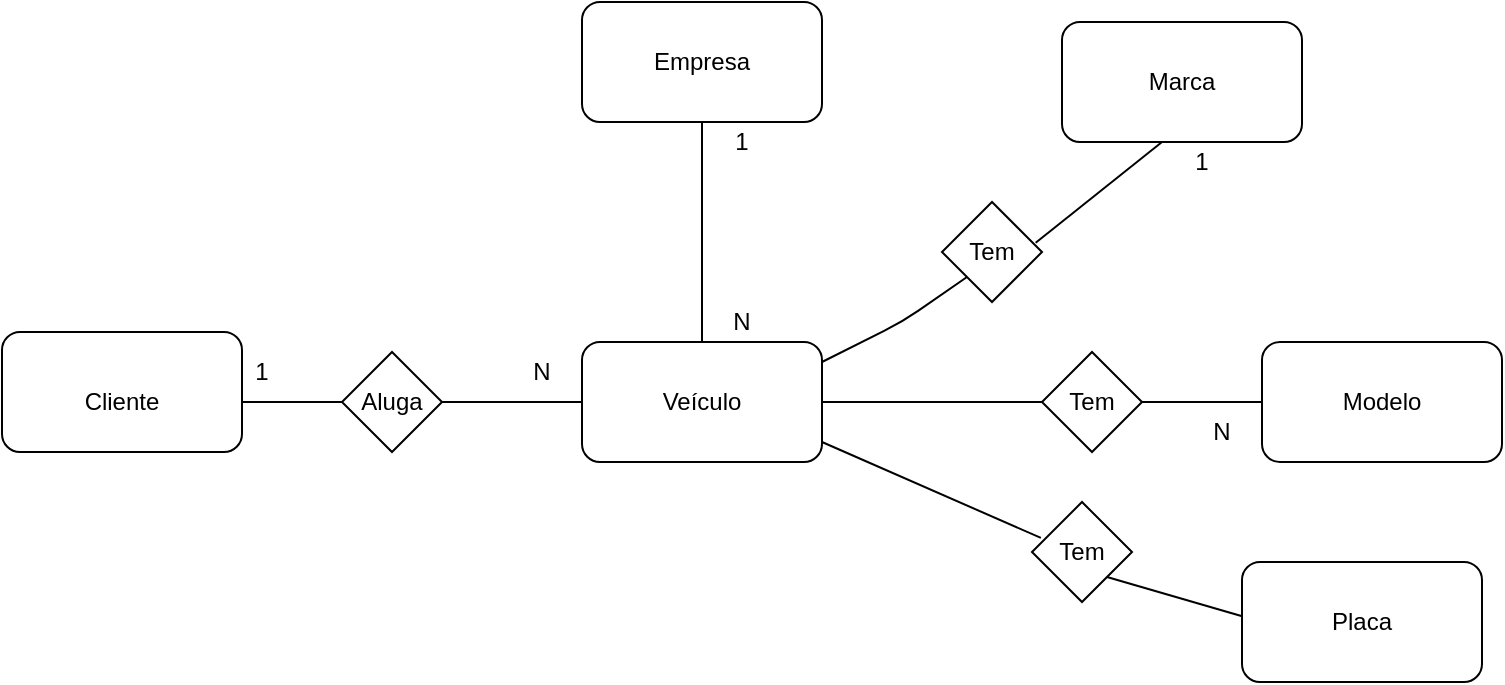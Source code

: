<mxfile version="14.4.2" type="device"><diagram id="Lm6v9CGM8n86qvffNWGu" name="locadora"><mxGraphModel dx="1021" dy="564" grid="1" gridSize="10" guides="1" tooltips="1" connect="1" arrows="1" fold="1" page="1" pageScale="1" pageWidth="827" pageHeight="1169" math="0" shadow="0"><root><mxCell id="0"/><mxCell id="1" parent="0"/><mxCell id="LOPDjL5BUijK9Ycmp0Wd-1" value="" style="rounded=1;whiteSpace=wrap;html=1;" vertex="1" parent="1"><mxGeometry x="320" y="40" width="120" height="60" as="geometry"/></mxCell><mxCell id="LOPDjL5BUijK9Ycmp0Wd-2" value="&lt;div&gt;Empresa&lt;/div&gt;" style="text;html=1;strokeColor=none;fillColor=none;align=center;verticalAlign=middle;whiteSpace=wrap;rounded=0;" vertex="1" parent="1"><mxGeometry x="360" y="60" width="40" height="20" as="geometry"/></mxCell><mxCell id="LOPDjL5BUijK9Ycmp0Wd-3" value="" style="endArrow=none;html=1;entryX=0.5;entryY=1;entryDx=0;entryDy=0;" edge="1" parent="1" target="LOPDjL5BUijK9Ycmp0Wd-1"><mxGeometry width="50" height="50" relative="1" as="geometry"><mxPoint x="380" y="210" as="sourcePoint"/><mxPoint x="440" y="160" as="targetPoint"/></mxGeometry></mxCell><mxCell id="LOPDjL5BUijK9Ycmp0Wd-4" value="&lt;div&gt;1&lt;/div&gt;" style="text;html=1;strokeColor=none;fillColor=none;align=center;verticalAlign=middle;whiteSpace=wrap;rounded=0;" vertex="1" parent="1"><mxGeometry x="380" y="100" width="40" height="20" as="geometry"/></mxCell><mxCell id="LOPDjL5BUijK9Ycmp0Wd-5" value="" style="rounded=1;whiteSpace=wrap;html=1;" vertex="1" parent="1"><mxGeometry x="30" y="205" width="120" height="60" as="geometry"/></mxCell><mxCell id="LOPDjL5BUijK9Ycmp0Wd-6" value="" style="rounded=1;whiteSpace=wrap;html=1;" vertex="1" parent="1"><mxGeometry x="320" y="210" width="120" height="60" as="geometry"/></mxCell><mxCell id="LOPDjL5BUijK9Ycmp0Wd-7" value="Cliente" style="text;html=1;strokeColor=none;fillColor=none;align=center;verticalAlign=middle;whiteSpace=wrap;rounded=0;" vertex="1" parent="1"><mxGeometry x="70" y="230" width="40" height="20" as="geometry"/></mxCell><mxCell id="LOPDjL5BUijK9Ycmp0Wd-8" value="Veículo" style="text;html=1;strokeColor=none;fillColor=none;align=center;verticalAlign=middle;whiteSpace=wrap;rounded=0;" vertex="1" parent="1"><mxGeometry x="360" y="230" width="40" height="20" as="geometry"/></mxCell><mxCell id="LOPDjL5BUijK9Ycmp0Wd-9" value="N" style="text;html=1;strokeColor=none;fillColor=none;align=center;verticalAlign=middle;whiteSpace=wrap;rounded=0;" vertex="1" parent="1"><mxGeometry x="380" y="190" width="40" height="20" as="geometry"/></mxCell><mxCell id="LOPDjL5BUijK9Ycmp0Wd-11" value="" style="endArrow=none;html=1;entryX=1;entryY=1;entryDx=0;entryDy=0;" edge="1" parent="1" target="LOPDjL5BUijK9Ycmp0Wd-24"><mxGeometry width="50" height="50" relative="1" as="geometry"><mxPoint x="440" y="220" as="sourcePoint"/><mxPoint x="530" y="180" as="targetPoint"/><Array as="points"><mxPoint x="480" y="200"/></Array></mxGeometry></mxCell><mxCell id="LOPDjL5BUijK9Ycmp0Wd-14" value="" style="rounded=1;whiteSpace=wrap;html=1;" vertex="1" parent="1"><mxGeometry x="560" y="50" width="120" height="60" as="geometry"/></mxCell><mxCell id="LOPDjL5BUijK9Ycmp0Wd-15" value="Marca" style="text;html=1;strokeColor=none;fillColor=none;align=center;verticalAlign=middle;whiteSpace=wrap;rounded=0;" vertex="1" parent="1"><mxGeometry x="600" y="70" width="40" height="20" as="geometry"/></mxCell><mxCell id="LOPDjL5BUijK9Ycmp0Wd-16" value="1" style="text;html=1;strokeColor=none;fillColor=none;align=center;verticalAlign=middle;whiteSpace=wrap;rounded=0;" vertex="1" parent="1"><mxGeometry x="610" y="110" width="40" height="20" as="geometry"/></mxCell><mxCell id="LOPDjL5BUijK9Ycmp0Wd-17" value="" style="endArrow=none;html=1;" edge="1" parent="1"><mxGeometry width="50" height="50" relative="1" as="geometry"><mxPoint x="440" y="240" as="sourcePoint"/><mxPoint x="550" y="240" as="targetPoint"/></mxGeometry></mxCell><mxCell id="LOPDjL5BUijK9Ycmp0Wd-18" value="" style="rounded=1;whiteSpace=wrap;html=1;" vertex="1" parent="1"><mxGeometry x="660" y="210" width="120" height="60" as="geometry"/></mxCell><mxCell id="LOPDjL5BUijK9Ycmp0Wd-19" value="Modelo" style="text;html=1;strokeColor=none;fillColor=none;align=center;verticalAlign=middle;whiteSpace=wrap;rounded=0;" vertex="1" parent="1"><mxGeometry x="700" y="230" width="40" height="20" as="geometry"/></mxCell><mxCell id="LOPDjL5BUijK9Ycmp0Wd-21" value="" style="endArrow=none;html=1;entryX=0.359;entryY=0.911;entryDx=0;entryDy=0;entryPerimeter=0;" edge="1" parent="1" target="LOPDjL5BUijK9Ycmp0Wd-25"><mxGeometry width="50" height="50" relative="1" as="geometry"><mxPoint x="440" y="260" as="sourcePoint"/><mxPoint x="540" y="310" as="targetPoint"/></mxGeometry></mxCell><mxCell id="LOPDjL5BUijK9Ycmp0Wd-22" value="" style="rhombus;whiteSpace=wrap;html=1;direction=south;" vertex="1" parent="1"><mxGeometry x="550" y="215" width="50" height="50" as="geometry"/></mxCell><mxCell id="LOPDjL5BUijK9Ycmp0Wd-23" style="edgeStyle=none;rounded=0;orthogonalLoop=1;jettySize=auto;html=1;exitX=1;exitY=0;exitDx=0;exitDy=0;" edge="1" parent="1" source="LOPDjL5BUijK9Ycmp0Wd-22" target="LOPDjL5BUijK9Ycmp0Wd-22"><mxGeometry relative="1" as="geometry"/></mxCell><mxCell id="LOPDjL5BUijK9Ycmp0Wd-24" value="" style="rhombus;whiteSpace=wrap;html=1;direction=south;" vertex="1" parent="1"><mxGeometry x="500" y="140" width="50" height="50" as="geometry"/></mxCell><mxCell id="LOPDjL5BUijK9Ycmp0Wd-25" value="" style="rhombus;whiteSpace=wrap;html=1;direction=south;" vertex="1" parent="1"><mxGeometry x="545" y="290" width="50" height="50" as="geometry"/></mxCell><mxCell id="LOPDjL5BUijK9Ycmp0Wd-26" value="" style="endArrow=none;html=1;exitX=0.407;exitY=0.063;exitDx=0;exitDy=0;exitPerimeter=0;" edge="1" parent="1" source="LOPDjL5BUijK9Ycmp0Wd-24"><mxGeometry width="50" height="50" relative="1" as="geometry"><mxPoint x="560" y="160" as="sourcePoint"/><mxPoint x="610" y="110" as="targetPoint"/></mxGeometry></mxCell><mxCell id="LOPDjL5BUijK9Ycmp0Wd-27" value="Tem" style="text;html=1;strokeColor=none;fillColor=none;align=center;verticalAlign=middle;whiteSpace=wrap;rounded=0;" vertex="1" parent="1"><mxGeometry x="505" y="155" width="40" height="20" as="geometry"/></mxCell><mxCell id="LOPDjL5BUijK9Ycmp0Wd-28" value="Tem" style="text;html=1;strokeColor=none;fillColor=none;align=center;verticalAlign=middle;whiteSpace=wrap;rounded=0;" vertex="1" parent="1"><mxGeometry x="555" y="230" width="40" height="20" as="geometry"/></mxCell><mxCell id="LOPDjL5BUijK9Ycmp0Wd-29" value="" style="endArrow=none;html=1;entryX=0;entryY=0.5;entryDx=0;entryDy=0;" edge="1" parent="1" target="LOPDjL5BUijK9Ycmp0Wd-18"><mxGeometry width="50" height="50" relative="1" as="geometry"><mxPoint x="600" y="240" as="sourcePoint"/><mxPoint x="650" y="190" as="targetPoint"/></mxGeometry></mxCell><mxCell id="LOPDjL5BUijK9Ycmp0Wd-30" value="N" style="text;html=1;strokeColor=none;fillColor=none;align=center;verticalAlign=middle;whiteSpace=wrap;rounded=0;" vertex="1" parent="1"><mxGeometry x="620" y="245" width="40" height="20" as="geometry"/></mxCell><mxCell id="LOPDjL5BUijK9Ycmp0Wd-31" value="" style="endArrow=none;html=1;exitX=1;exitY=0;exitDx=0;exitDy=0;" edge="1" parent="1" source="LOPDjL5BUijK9Ycmp0Wd-25"><mxGeometry width="50" height="50" relative="1" as="geometry"><mxPoint x="615" y="350" as="sourcePoint"/><mxPoint x="660" y="350" as="targetPoint"/></mxGeometry></mxCell><mxCell id="LOPDjL5BUijK9Ycmp0Wd-32" value="" style="rounded=1;whiteSpace=wrap;html=1;" vertex="1" parent="1"><mxGeometry x="650" y="320" width="120" height="60" as="geometry"/></mxCell><mxCell id="LOPDjL5BUijK9Ycmp0Wd-33" value="Placa" style="text;html=1;strokeColor=none;fillColor=none;align=center;verticalAlign=middle;whiteSpace=wrap;rounded=0;" vertex="1" parent="1"><mxGeometry x="690" y="340" width="40" height="20" as="geometry"/></mxCell><mxCell id="LOPDjL5BUijK9Ycmp0Wd-34" value="Tem" style="text;html=1;strokeColor=none;fillColor=none;align=center;verticalAlign=middle;whiteSpace=wrap;rounded=0;" vertex="1" parent="1"><mxGeometry x="550" y="305" width="40" height="20" as="geometry"/></mxCell><mxCell id="LOPDjL5BUijK9Ycmp0Wd-36" value="" style="rhombus;whiteSpace=wrap;html=1;direction=south;" vertex="1" parent="1"><mxGeometry x="200" y="215" width="50" height="50" as="geometry"/></mxCell><mxCell id="LOPDjL5BUijK9Ycmp0Wd-39" value="" style="endArrow=none;html=1;entryX=0.5;entryY=1;entryDx=0;entryDy=0;" edge="1" parent="1" target="LOPDjL5BUijK9Ycmp0Wd-36"><mxGeometry width="50" height="50" relative="1" as="geometry"><mxPoint x="150" y="240" as="sourcePoint"/><mxPoint x="200" y="190" as="targetPoint"/><Array as="points"/></mxGeometry></mxCell><mxCell id="LOPDjL5BUijK9Ycmp0Wd-40" value="" style="endArrow=none;html=1;entryX=0;entryY=0.5;entryDx=0;entryDy=0;" edge="1" parent="1" target="LOPDjL5BUijK9Ycmp0Wd-6"><mxGeometry width="50" height="50" relative="1" as="geometry"><mxPoint x="250" y="240" as="sourcePoint"/><mxPoint x="300" y="190" as="targetPoint"/></mxGeometry></mxCell><mxCell id="LOPDjL5BUijK9Ycmp0Wd-41" value="Aluga" style="text;html=1;strokeColor=none;fillColor=none;align=center;verticalAlign=middle;whiteSpace=wrap;rounded=0;" vertex="1" parent="1"><mxGeometry x="205" y="230" width="40" height="20" as="geometry"/></mxCell><mxCell id="LOPDjL5BUijK9Ycmp0Wd-42" value="1" style="text;html=1;strokeColor=none;fillColor=none;align=center;verticalAlign=middle;whiteSpace=wrap;rounded=0;" vertex="1" parent="1"><mxGeometry x="140" y="215" width="40" height="20" as="geometry"/></mxCell><mxCell id="LOPDjL5BUijK9Ycmp0Wd-43" value="N" style="text;html=1;strokeColor=none;fillColor=none;align=center;verticalAlign=middle;whiteSpace=wrap;rounded=0;" vertex="1" parent="1"><mxGeometry x="280" y="215" width="40" height="20" as="geometry"/></mxCell></root></mxGraphModel></diagram></mxfile>